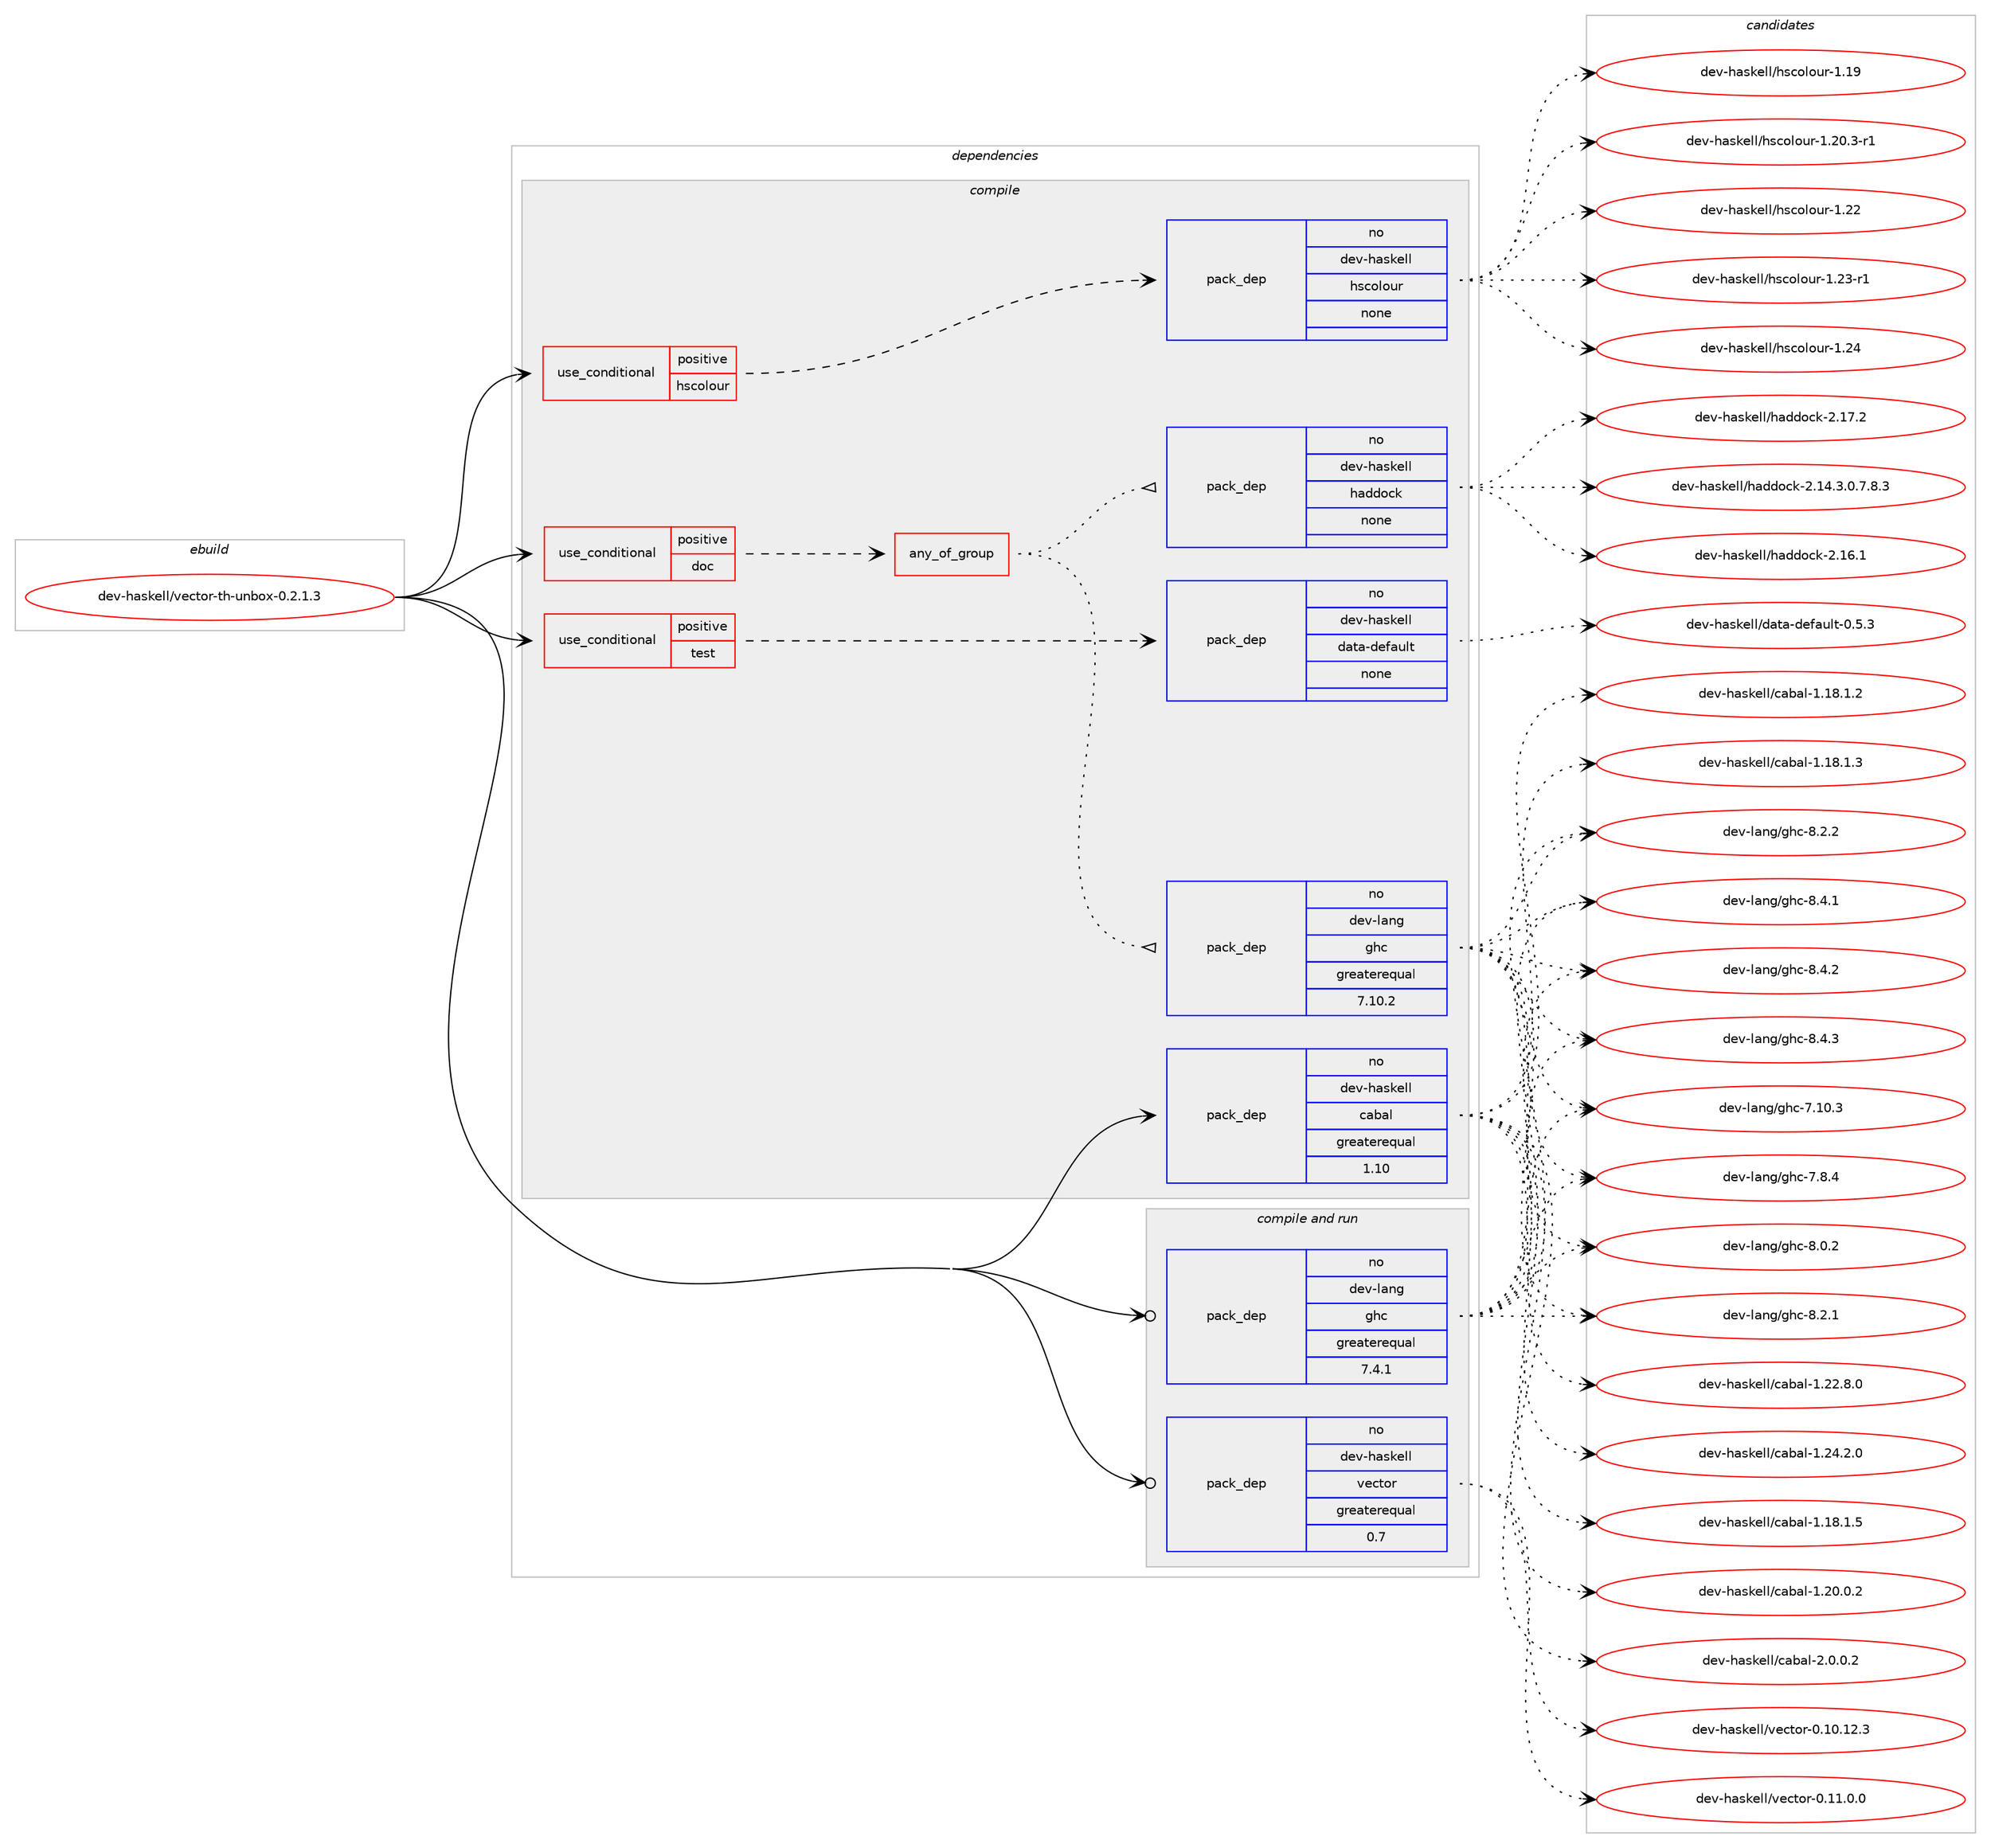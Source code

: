 digraph prolog {

# *************
# Graph options
# *************

newrank=true;
concentrate=true;
compound=true;
graph [rankdir=LR,fontname=Helvetica,fontsize=10,ranksep=1.5];#, ranksep=2.5, nodesep=0.2];
edge  [arrowhead=vee];
node  [fontname=Helvetica,fontsize=10];

# **********
# The ebuild
# **********

subgraph cluster_leftcol {
color=gray;
rank=same;
label=<<i>ebuild</i>>;
id [label="dev-haskell/vector-th-unbox-0.2.1.3", color=red, width=4, href="../dev-haskell/vector-th-unbox-0.2.1.3.svg"];
}

# ****************
# The dependencies
# ****************

subgraph cluster_midcol {
color=gray;
label=<<i>dependencies</i>>;
subgraph cluster_compile {
fillcolor="#eeeeee";
style=filled;
label=<<i>compile</i>>;
subgraph cond361974 {
dependency1347100 [label=<<TABLE BORDER="0" CELLBORDER="1" CELLSPACING="0" CELLPADDING="4"><TR><TD ROWSPAN="3" CELLPADDING="10">use_conditional</TD></TR><TR><TD>positive</TD></TR><TR><TD>doc</TD></TR></TABLE>>, shape=none, color=red];
subgraph any21747 {
dependency1347101 [label=<<TABLE BORDER="0" CELLBORDER="1" CELLSPACING="0" CELLPADDING="4"><TR><TD CELLPADDING="10">any_of_group</TD></TR></TABLE>>, shape=none, color=red];subgraph pack962827 {
dependency1347102 [label=<<TABLE BORDER="0" CELLBORDER="1" CELLSPACING="0" CELLPADDING="4" WIDTH="220"><TR><TD ROWSPAN="6" CELLPADDING="30">pack_dep</TD></TR><TR><TD WIDTH="110">no</TD></TR><TR><TD>dev-haskell</TD></TR><TR><TD>haddock</TD></TR><TR><TD>none</TD></TR><TR><TD></TD></TR></TABLE>>, shape=none, color=blue];
}
dependency1347101:e -> dependency1347102:w [weight=20,style="dotted",arrowhead="oinv"];
subgraph pack962828 {
dependency1347103 [label=<<TABLE BORDER="0" CELLBORDER="1" CELLSPACING="0" CELLPADDING="4" WIDTH="220"><TR><TD ROWSPAN="6" CELLPADDING="30">pack_dep</TD></TR><TR><TD WIDTH="110">no</TD></TR><TR><TD>dev-lang</TD></TR><TR><TD>ghc</TD></TR><TR><TD>greaterequal</TD></TR><TR><TD>7.10.2</TD></TR></TABLE>>, shape=none, color=blue];
}
dependency1347101:e -> dependency1347103:w [weight=20,style="dotted",arrowhead="oinv"];
}
dependency1347100:e -> dependency1347101:w [weight=20,style="dashed",arrowhead="vee"];
}
id:e -> dependency1347100:w [weight=20,style="solid",arrowhead="vee"];
subgraph cond361975 {
dependency1347104 [label=<<TABLE BORDER="0" CELLBORDER="1" CELLSPACING="0" CELLPADDING="4"><TR><TD ROWSPAN="3" CELLPADDING="10">use_conditional</TD></TR><TR><TD>positive</TD></TR><TR><TD>hscolour</TD></TR></TABLE>>, shape=none, color=red];
subgraph pack962829 {
dependency1347105 [label=<<TABLE BORDER="0" CELLBORDER="1" CELLSPACING="0" CELLPADDING="4" WIDTH="220"><TR><TD ROWSPAN="6" CELLPADDING="30">pack_dep</TD></TR><TR><TD WIDTH="110">no</TD></TR><TR><TD>dev-haskell</TD></TR><TR><TD>hscolour</TD></TR><TR><TD>none</TD></TR><TR><TD></TD></TR></TABLE>>, shape=none, color=blue];
}
dependency1347104:e -> dependency1347105:w [weight=20,style="dashed",arrowhead="vee"];
}
id:e -> dependency1347104:w [weight=20,style="solid",arrowhead="vee"];
subgraph cond361976 {
dependency1347106 [label=<<TABLE BORDER="0" CELLBORDER="1" CELLSPACING="0" CELLPADDING="4"><TR><TD ROWSPAN="3" CELLPADDING="10">use_conditional</TD></TR><TR><TD>positive</TD></TR><TR><TD>test</TD></TR></TABLE>>, shape=none, color=red];
subgraph pack962830 {
dependency1347107 [label=<<TABLE BORDER="0" CELLBORDER="1" CELLSPACING="0" CELLPADDING="4" WIDTH="220"><TR><TD ROWSPAN="6" CELLPADDING="30">pack_dep</TD></TR><TR><TD WIDTH="110">no</TD></TR><TR><TD>dev-haskell</TD></TR><TR><TD>data-default</TD></TR><TR><TD>none</TD></TR><TR><TD></TD></TR></TABLE>>, shape=none, color=blue];
}
dependency1347106:e -> dependency1347107:w [weight=20,style="dashed",arrowhead="vee"];
}
id:e -> dependency1347106:w [weight=20,style="solid",arrowhead="vee"];
subgraph pack962831 {
dependency1347108 [label=<<TABLE BORDER="0" CELLBORDER="1" CELLSPACING="0" CELLPADDING="4" WIDTH="220"><TR><TD ROWSPAN="6" CELLPADDING="30">pack_dep</TD></TR><TR><TD WIDTH="110">no</TD></TR><TR><TD>dev-haskell</TD></TR><TR><TD>cabal</TD></TR><TR><TD>greaterequal</TD></TR><TR><TD>1.10</TD></TR></TABLE>>, shape=none, color=blue];
}
id:e -> dependency1347108:w [weight=20,style="solid",arrowhead="vee"];
}
subgraph cluster_compileandrun {
fillcolor="#eeeeee";
style=filled;
label=<<i>compile and run</i>>;
subgraph pack962832 {
dependency1347109 [label=<<TABLE BORDER="0" CELLBORDER="1" CELLSPACING="0" CELLPADDING="4" WIDTH="220"><TR><TD ROWSPAN="6" CELLPADDING="30">pack_dep</TD></TR><TR><TD WIDTH="110">no</TD></TR><TR><TD>dev-haskell</TD></TR><TR><TD>vector</TD></TR><TR><TD>greaterequal</TD></TR><TR><TD>0.7</TD></TR></TABLE>>, shape=none, color=blue];
}
id:e -> dependency1347109:w [weight=20,style="solid",arrowhead="odotvee"];
subgraph pack962833 {
dependency1347110 [label=<<TABLE BORDER="0" CELLBORDER="1" CELLSPACING="0" CELLPADDING="4" WIDTH="220"><TR><TD ROWSPAN="6" CELLPADDING="30">pack_dep</TD></TR><TR><TD WIDTH="110">no</TD></TR><TR><TD>dev-lang</TD></TR><TR><TD>ghc</TD></TR><TR><TD>greaterequal</TD></TR><TR><TD>7.4.1</TD></TR></TABLE>>, shape=none, color=blue];
}
id:e -> dependency1347110:w [weight=20,style="solid",arrowhead="odotvee"];
}
subgraph cluster_run {
fillcolor="#eeeeee";
style=filled;
label=<<i>run</i>>;
}
}

# **************
# The candidates
# **************

subgraph cluster_choices {
rank=same;
color=gray;
label=<<i>candidates</i>>;

subgraph choice962827 {
color=black;
nodesep=1;
choice1001011184510497115107101108108471049710010011199107455046495246514648465546564651 [label="dev-haskell/haddock-2.14.3.0.7.8.3", color=red, width=4,href="../dev-haskell/haddock-2.14.3.0.7.8.3.svg"];
choice100101118451049711510710110810847104971001001119910745504649544649 [label="dev-haskell/haddock-2.16.1", color=red, width=4,href="../dev-haskell/haddock-2.16.1.svg"];
choice100101118451049711510710110810847104971001001119910745504649554650 [label="dev-haskell/haddock-2.17.2", color=red, width=4,href="../dev-haskell/haddock-2.17.2.svg"];
dependency1347102:e -> choice1001011184510497115107101108108471049710010011199107455046495246514648465546564651:w [style=dotted,weight="100"];
dependency1347102:e -> choice100101118451049711510710110810847104971001001119910745504649544649:w [style=dotted,weight="100"];
dependency1347102:e -> choice100101118451049711510710110810847104971001001119910745504649554650:w [style=dotted,weight="100"];
}
subgraph choice962828 {
color=black;
nodesep=1;
choice1001011184510897110103471031049945554649484651 [label="dev-lang/ghc-7.10.3", color=red, width=4,href="../dev-lang/ghc-7.10.3.svg"];
choice10010111845108971101034710310499455546564652 [label="dev-lang/ghc-7.8.4", color=red, width=4,href="../dev-lang/ghc-7.8.4.svg"];
choice10010111845108971101034710310499455646484650 [label="dev-lang/ghc-8.0.2", color=red, width=4,href="../dev-lang/ghc-8.0.2.svg"];
choice10010111845108971101034710310499455646504649 [label="dev-lang/ghc-8.2.1", color=red, width=4,href="../dev-lang/ghc-8.2.1.svg"];
choice10010111845108971101034710310499455646504650 [label="dev-lang/ghc-8.2.2", color=red, width=4,href="../dev-lang/ghc-8.2.2.svg"];
choice10010111845108971101034710310499455646524649 [label="dev-lang/ghc-8.4.1", color=red, width=4,href="../dev-lang/ghc-8.4.1.svg"];
choice10010111845108971101034710310499455646524650 [label="dev-lang/ghc-8.4.2", color=red, width=4,href="../dev-lang/ghc-8.4.2.svg"];
choice10010111845108971101034710310499455646524651 [label="dev-lang/ghc-8.4.3", color=red, width=4,href="../dev-lang/ghc-8.4.3.svg"];
dependency1347103:e -> choice1001011184510897110103471031049945554649484651:w [style=dotted,weight="100"];
dependency1347103:e -> choice10010111845108971101034710310499455546564652:w [style=dotted,weight="100"];
dependency1347103:e -> choice10010111845108971101034710310499455646484650:w [style=dotted,weight="100"];
dependency1347103:e -> choice10010111845108971101034710310499455646504649:w [style=dotted,weight="100"];
dependency1347103:e -> choice10010111845108971101034710310499455646504650:w [style=dotted,weight="100"];
dependency1347103:e -> choice10010111845108971101034710310499455646524649:w [style=dotted,weight="100"];
dependency1347103:e -> choice10010111845108971101034710310499455646524650:w [style=dotted,weight="100"];
dependency1347103:e -> choice10010111845108971101034710310499455646524651:w [style=dotted,weight="100"];
}
subgraph choice962829 {
color=black;
nodesep=1;
choice100101118451049711510710110810847104115991111081111171144549464957 [label="dev-haskell/hscolour-1.19", color=red, width=4,href="../dev-haskell/hscolour-1.19.svg"];
choice10010111845104971151071011081084710411599111108111117114454946504846514511449 [label="dev-haskell/hscolour-1.20.3-r1", color=red, width=4,href="../dev-haskell/hscolour-1.20.3-r1.svg"];
choice100101118451049711510710110810847104115991111081111171144549465050 [label="dev-haskell/hscolour-1.22", color=red, width=4,href="../dev-haskell/hscolour-1.22.svg"];
choice1001011184510497115107101108108471041159911110811111711445494650514511449 [label="dev-haskell/hscolour-1.23-r1", color=red, width=4,href="../dev-haskell/hscolour-1.23-r1.svg"];
choice100101118451049711510710110810847104115991111081111171144549465052 [label="dev-haskell/hscolour-1.24", color=red, width=4,href="../dev-haskell/hscolour-1.24.svg"];
dependency1347105:e -> choice100101118451049711510710110810847104115991111081111171144549464957:w [style=dotted,weight="100"];
dependency1347105:e -> choice10010111845104971151071011081084710411599111108111117114454946504846514511449:w [style=dotted,weight="100"];
dependency1347105:e -> choice100101118451049711510710110810847104115991111081111171144549465050:w [style=dotted,weight="100"];
dependency1347105:e -> choice1001011184510497115107101108108471041159911110811111711445494650514511449:w [style=dotted,weight="100"];
dependency1347105:e -> choice100101118451049711510710110810847104115991111081111171144549465052:w [style=dotted,weight="100"];
}
subgraph choice962830 {
color=black;
nodesep=1;
choice10010111845104971151071011081084710097116974510010110297117108116454846534651 [label="dev-haskell/data-default-0.5.3", color=red, width=4,href="../dev-haskell/data-default-0.5.3.svg"];
dependency1347107:e -> choice10010111845104971151071011081084710097116974510010110297117108116454846534651:w [style=dotted,weight="100"];
}
subgraph choice962831 {
color=black;
nodesep=1;
choice10010111845104971151071011081084799979897108454946495646494650 [label="dev-haskell/cabal-1.18.1.2", color=red, width=4,href="../dev-haskell/cabal-1.18.1.2.svg"];
choice10010111845104971151071011081084799979897108454946495646494651 [label="dev-haskell/cabal-1.18.1.3", color=red, width=4,href="../dev-haskell/cabal-1.18.1.3.svg"];
choice10010111845104971151071011081084799979897108454946495646494653 [label="dev-haskell/cabal-1.18.1.5", color=red, width=4,href="../dev-haskell/cabal-1.18.1.5.svg"];
choice10010111845104971151071011081084799979897108454946504846484650 [label="dev-haskell/cabal-1.20.0.2", color=red, width=4,href="../dev-haskell/cabal-1.20.0.2.svg"];
choice10010111845104971151071011081084799979897108454946505046564648 [label="dev-haskell/cabal-1.22.8.0", color=red, width=4,href="../dev-haskell/cabal-1.22.8.0.svg"];
choice10010111845104971151071011081084799979897108454946505246504648 [label="dev-haskell/cabal-1.24.2.0", color=red, width=4,href="../dev-haskell/cabal-1.24.2.0.svg"];
choice100101118451049711510710110810847999798971084550464846484650 [label="dev-haskell/cabal-2.0.0.2", color=red, width=4,href="../dev-haskell/cabal-2.0.0.2.svg"];
dependency1347108:e -> choice10010111845104971151071011081084799979897108454946495646494650:w [style=dotted,weight="100"];
dependency1347108:e -> choice10010111845104971151071011081084799979897108454946495646494651:w [style=dotted,weight="100"];
dependency1347108:e -> choice10010111845104971151071011081084799979897108454946495646494653:w [style=dotted,weight="100"];
dependency1347108:e -> choice10010111845104971151071011081084799979897108454946504846484650:w [style=dotted,weight="100"];
dependency1347108:e -> choice10010111845104971151071011081084799979897108454946505046564648:w [style=dotted,weight="100"];
dependency1347108:e -> choice10010111845104971151071011081084799979897108454946505246504648:w [style=dotted,weight="100"];
dependency1347108:e -> choice100101118451049711510710110810847999798971084550464846484650:w [style=dotted,weight="100"];
}
subgraph choice962832 {
color=black;
nodesep=1;
choice1001011184510497115107101108108471181019911611111445484649484649504651 [label="dev-haskell/vector-0.10.12.3", color=red, width=4,href="../dev-haskell/vector-0.10.12.3.svg"];
choice10010111845104971151071011081084711810199116111114454846494946484648 [label="dev-haskell/vector-0.11.0.0", color=red, width=4,href="../dev-haskell/vector-0.11.0.0.svg"];
dependency1347109:e -> choice1001011184510497115107101108108471181019911611111445484649484649504651:w [style=dotted,weight="100"];
dependency1347109:e -> choice10010111845104971151071011081084711810199116111114454846494946484648:w [style=dotted,weight="100"];
}
subgraph choice962833 {
color=black;
nodesep=1;
choice1001011184510897110103471031049945554649484651 [label="dev-lang/ghc-7.10.3", color=red, width=4,href="../dev-lang/ghc-7.10.3.svg"];
choice10010111845108971101034710310499455546564652 [label="dev-lang/ghc-7.8.4", color=red, width=4,href="../dev-lang/ghc-7.8.4.svg"];
choice10010111845108971101034710310499455646484650 [label="dev-lang/ghc-8.0.2", color=red, width=4,href="../dev-lang/ghc-8.0.2.svg"];
choice10010111845108971101034710310499455646504649 [label="dev-lang/ghc-8.2.1", color=red, width=4,href="../dev-lang/ghc-8.2.1.svg"];
choice10010111845108971101034710310499455646504650 [label="dev-lang/ghc-8.2.2", color=red, width=4,href="../dev-lang/ghc-8.2.2.svg"];
choice10010111845108971101034710310499455646524649 [label="dev-lang/ghc-8.4.1", color=red, width=4,href="../dev-lang/ghc-8.4.1.svg"];
choice10010111845108971101034710310499455646524650 [label="dev-lang/ghc-8.4.2", color=red, width=4,href="../dev-lang/ghc-8.4.2.svg"];
choice10010111845108971101034710310499455646524651 [label="dev-lang/ghc-8.4.3", color=red, width=4,href="../dev-lang/ghc-8.4.3.svg"];
dependency1347110:e -> choice1001011184510897110103471031049945554649484651:w [style=dotted,weight="100"];
dependency1347110:e -> choice10010111845108971101034710310499455546564652:w [style=dotted,weight="100"];
dependency1347110:e -> choice10010111845108971101034710310499455646484650:w [style=dotted,weight="100"];
dependency1347110:e -> choice10010111845108971101034710310499455646504649:w [style=dotted,weight="100"];
dependency1347110:e -> choice10010111845108971101034710310499455646504650:w [style=dotted,weight="100"];
dependency1347110:e -> choice10010111845108971101034710310499455646524649:w [style=dotted,weight="100"];
dependency1347110:e -> choice10010111845108971101034710310499455646524650:w [style=dotted,weight="100"];
dependency1347110:e -> choice10010111845108971101034710310499455646524651:w [style=dotted,weight="100"];
}
}

}
